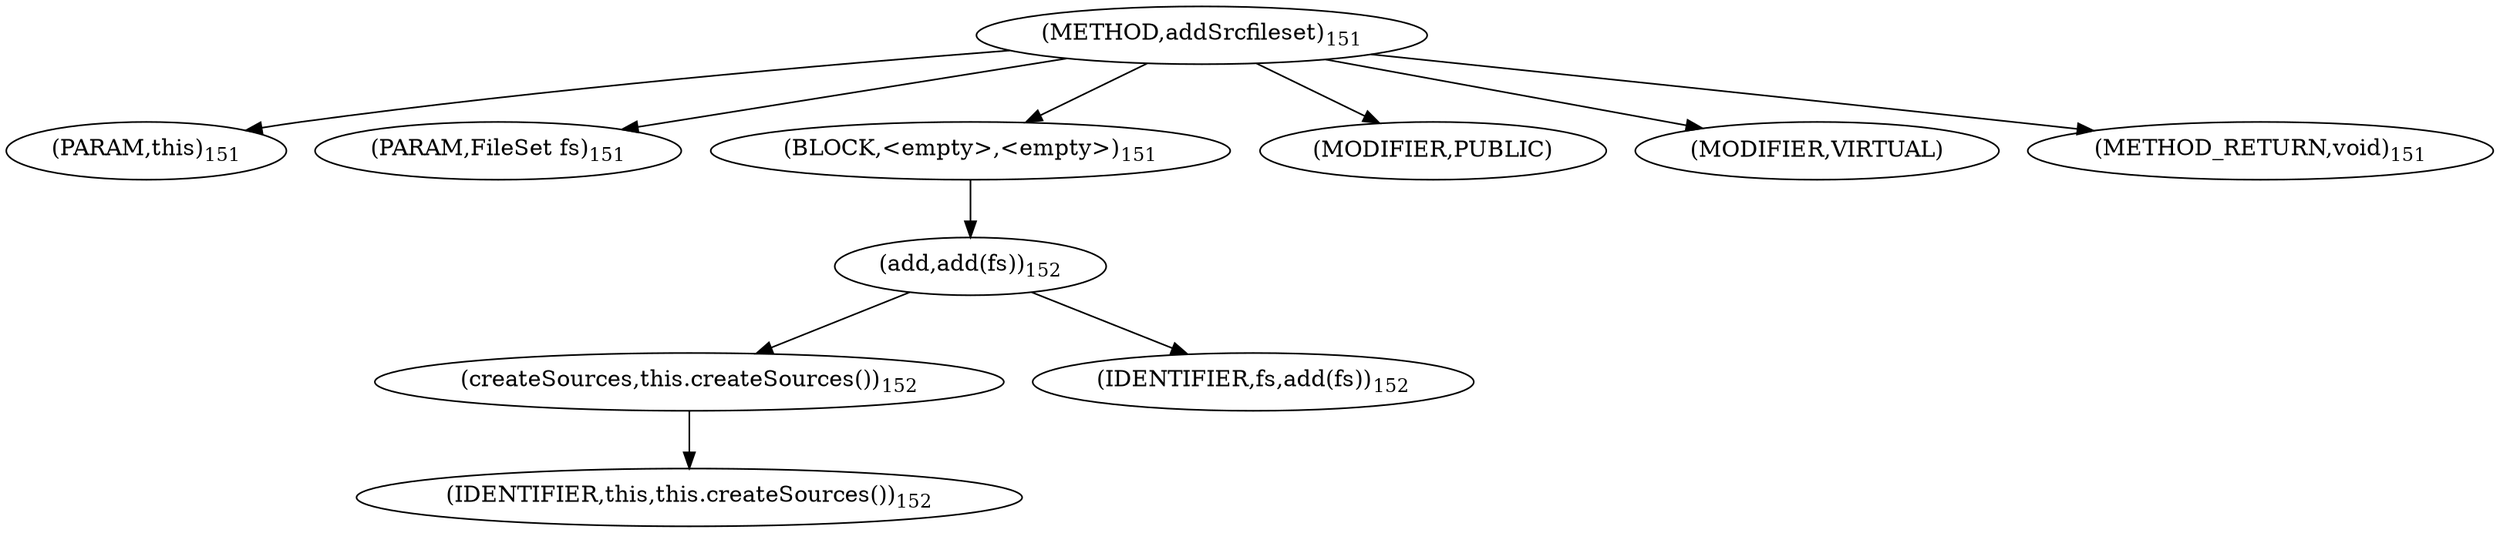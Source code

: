 digraph "addSrcfileset" {  
"245" [label = <(METHOD,addSrcfileset)<SUB>151</SUB>> ]
"37" [label = <(PARAM,this)<SUB>151</SUB>> ]
"246" [label = <(PARAM,FileSet fs)<SUB>151</SUB>> ]
"247" [label = <(BLOCK,&lt;empty&gt;,&lt;empty&gt;)<SUB>151</SUB>> ]
"248" [label = <(add,add(fs))<SUB>152</SUB>> ]
"249" [label = <(createSources,this.createSources())<SUB>152</SUB>> ]
"36" [label = <(IDENTIFIER,this,this.createSources())<SUB>152</SUB>> ]
"250" [label = <(IDENTIFIER,fs,add(fs))<SUB>152</SUB>> ]
"251" [label = <(MODIFIER,PUBLIC)> ]
"252" [label = <(MODIFIER,VIRTUAL)> ]
"253" [label = <(METHOD_RETURN,void)<SUB>151</SUB>> ]
  "245" -> "37" 
  "245" -> "246" 
  "245" -> "247" 
  "245" -> "251" 
  "245" -> "252" 
  "245" -> "253" 
  "247" -> "248" 
  "248" -> "249" 
  "248" -> "250" 
  "249" -> "36" 
}
